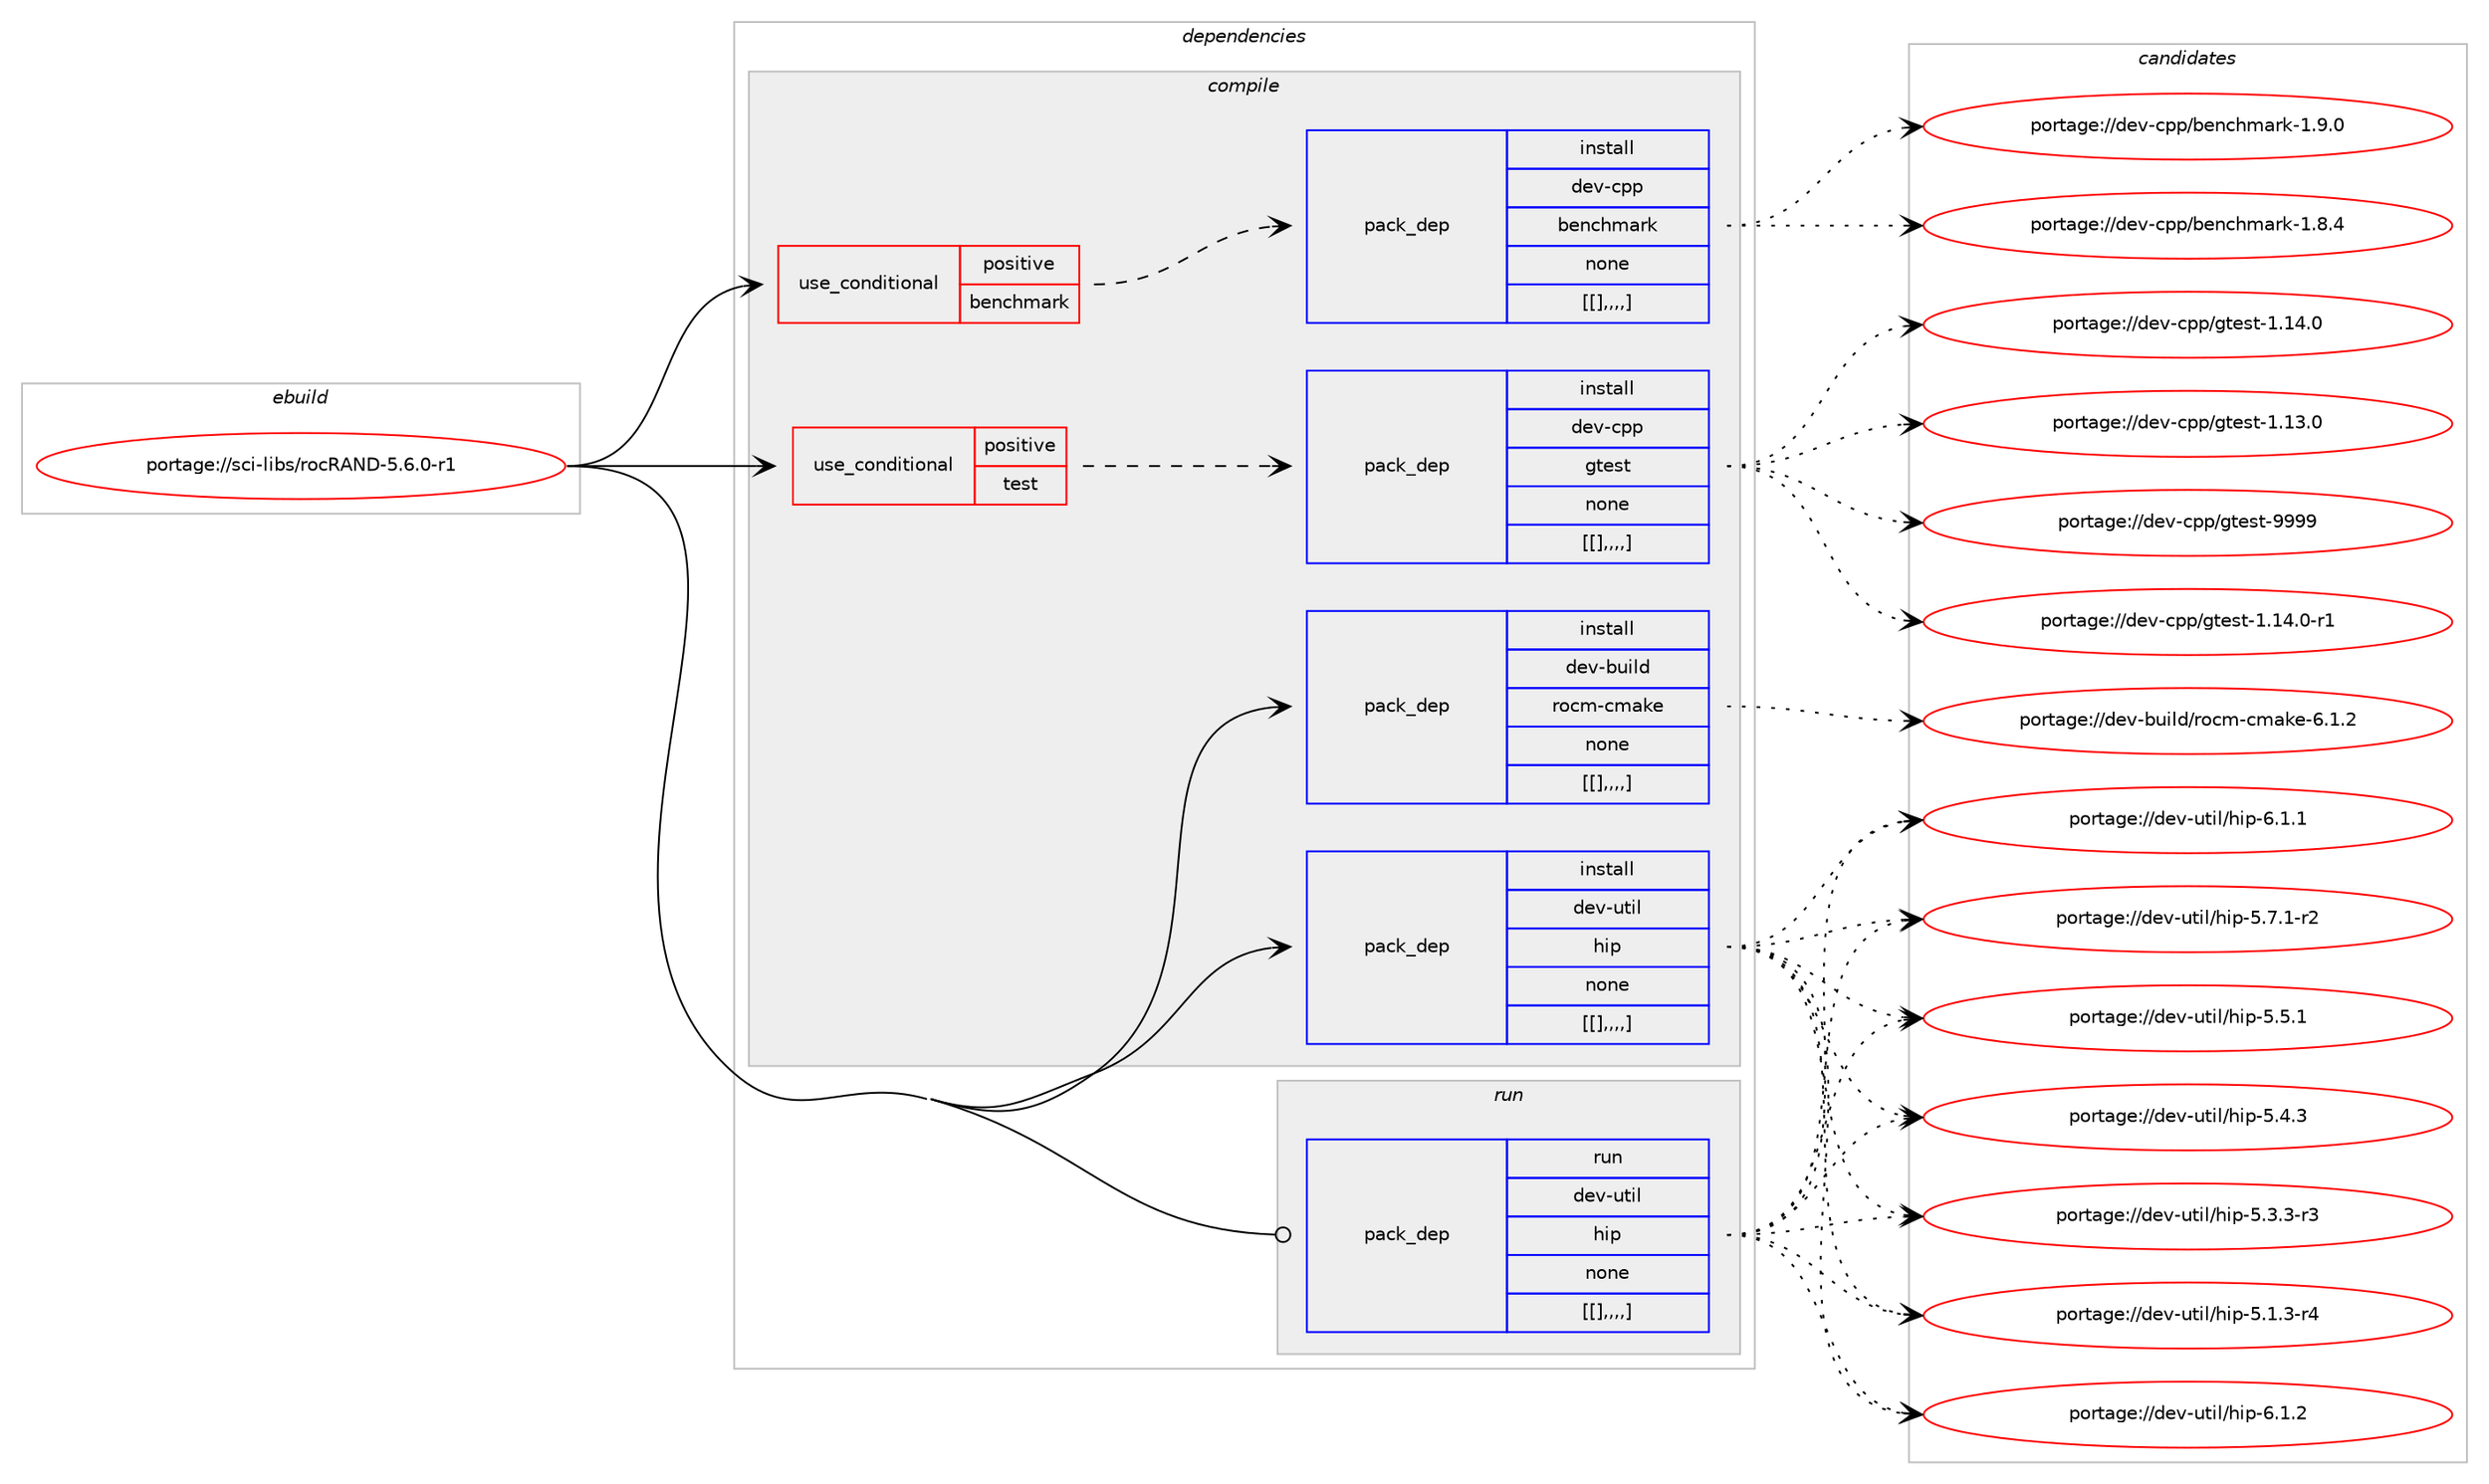 digraph prolog {

# *************
# Graph options
# *************

newrank=true;
concentrate=true;
compound=true;
graph [rankdir=LR,fontname=Helvetica,fontsize=10,ranksep=1.5];#, ranksep=2.5, nodesep=0.2];
edge  [arrowhead=vee];
node  [fontname=Helvetica,fontsize=10];

# **********
# The ebuild
# **********

subgraph cluster_leftcol {
color=gray;
label=<<i>ebuild</i>>;
id [label="portage://sci-libs/rocRAND-5.6.0-r1", color=red, width=4, href="../sci-libs/rocRAND-5.6.0-r1.svg"];
}

# ****************
# The dependencies
# ****************

subgraph cluster_midcol {
color=gray;
label=<<i>dependencies</i>>;
subgraph cluster_compile {
fillcolor="#eeeeee";
style=filled;
label=<<i>compile</i>>;
subgraph cond111346 {
dependency421458 [label=<<TABLE BORDER="0" CELLBORDER="1" CELLSPACING="0" CELLPADDING="4"><TR><TD ROWSPAN="3" CELLPADDING="10">use_conditional</TD></TR><TR><TD>positive</TD></TR><TR><TD>benchmark</TD></TR></TABLE>>, shape=none, color=red];
subgraph pack307102 {
dependency421459 [label=<<TABLE BORDER="0" CELLBORDER="1" CELLSPACING="0" CELLPADDING="4" WIDTH="220"><TR><TD ROWSPAN="6" CELLPADDING="30">pack_dep</TD></TR><TR><TD WIDTH="110">install</TD></TR><TR><TD>dev-cpp</TD></TR><TR><TD>benchmark</TD></TR><TR><TD>none</TD></TR><TR><TD>[[],,,,]</TD></TR></TABLE>>, shape=none, color=blue];
}
dependency421458:e -> dependency421459:w [weight=20,style="dashed",arrowhead="vee"];
}
id:e -> dependency421458:w [weight=20,style="solid",arrowhead="vee"];
subgraph cond111347 {
dependency421460 [label=<<TABLE BORDER="0" CELLBORDER="1" CELLSPACING="0" CELLPADDING="4"><TR><TD ROWSPAN="3" CELLPADDING="10">use_conditional</TD></TR><TR><TD>positive</TD></TR><TR><TD>test</TD></TR></TABLE>>, shape=none, color=red];
subgraph pack307103 {
dependency421461 [label=<<TABLE BORDER="0" CELLBORDER="1" CELLSPACING="0" CELLPADDING="4" WIDTH="220"><TR><TD ROWSPAN="6" CELLPADDING="30">pack_dep</TD></TR><TR><TD WIDTH="110">install</TD></TR><TR><TD>dev-cpp</TD></TR><TR><TD>gtest</TD></TR><TR><TD>none</TD></TR><TR><TD>[[],,,,]</TD></TR></TABLE>>, shape=none, color=blue];
}
dependency421460:e -> dependency421461:w [weight=20,style="dashed",arrowhead="vee"];
}
id:e -> dependency421460:w [weight=20,style="solid",arrowhead="vee"];
subgraph pack307104 {
dependency421462 [label=<<TABLE BORDER="0" CELLBORDER="1" CELLSPACING="0" CELLPADDING="4" WIDTH="220"><TR><TD ROWSPAN="6" CELLPADDING="30">pack_dep</TD></TR><TR><TD WIDTH="110">install</TD></TR><TR><TD>dev-build</TD></TR><TR><TD>rocm-cmake</TD></TR><TR><TD>none</TD></TR><TR><TD>[[],,,,]</TD></TR></TABLE>>, shape=none, color=blue];
}
id:e -> dependency421462:w [weight=20,style="solid",arrowhead="vee"];
subgraph pack307105 {
dependency421463 [label=<<TABLE BORDER="0" CELLBORDER="1" CELLSPACING="0" CELLPADDING="4" WIDTH="220"><TR><TD ROWSPAN="6" CELLPADDING="30">pack_dep</TD></TR><TR><TD WIDTH="110">install</TD></TR><TR><TD>dev-util</TD></TR><TR><TD>hip</TD></TR><TR><TD>none</TD></TR><TR><TD>[[],,,,]</TD></TR></TABLE>>, shape=none, color=blue];
}
id:e -> dependency421463:w [weight=20,style="solid",arrowhead="vee"];
}
subgraph cluster_compileandrun {
fillcolor="#eeeeee";
style=filled;
label=<<i>compile and run</i>>;
}
subgraph cluster_run {
fillcolor="#eeeeee";
style=filled;
label=<<i>run</i>>;
subgraph pack307106 {
dependency421464 [label=<<TABLE BORDER="0" CELLBORDER="1" CELLSPACING="0" CELLPADDING="4" WIDTH="220"><TR><TD ROWSPAN="6" CELLPADDING="30">pack_dep</TD></TR><TR><TD WIDTH="110">run</TD></TR><TR><TD>dev-util</TD></TR><TR><TD>hip</TD></TR><TR><TD>none</TD></TR><TR><TD>[[],,,,]</TD></TR></TABLE>>, shape=none, color=blue];
}
id:e -> dependency421464:w [weight=20,style="solid",arrowhead="odot"];
}
}

# **************
# The candidates
# **************

subgraph cluster_choices {
rank=same;
color=gray;
label=<<i>candidates</i>>;

subgraph choice307102 {
color=black;
nodesep=1;
choice100101118459911211247981011109910410997114107454946574648 [label="portage://dev-cpp/benchmark-1.9.0", color=red, width=4,href="../dev-cpp/benchmark-1.9.0.svg"];
choice100101118459911211247981011109910410997114107454946564652 [label="portage://dev-cpp/benchmark-1.8.4", color=red, width=4,href="../dev-cpp/benchmark-1.8.4.svg"];
dependency421459:e -> choice100101118459911211247981011109910410997114107454946574648:w [style=dotted,weight="100"];
dependency421459:e -> choice100101118459911211247981011109910410997114107454946564652:w [style=dotted,weight="100"];
}
subgraph choice307103 {
color=black;
nodesep=1;
choice1001011184599112112471031161011151164557575757 [label="portage://dev-cpp/gtest-9999", color=red, width=4,href="../dev-cpp/gtest-9999.svg"];
choice100101118459911211247103116101115116454946495246484511449 [label="portage://dev-cpp/gtest-1.14.0-r1", color=red, width=4,href="../dev-cpp/gtest-1.14.0-r1.svg"];
choice10010111845991121124710311610111511645494649524648 [label="portage://dev-cpp/gtest-1.14.0", color=red, width=4,href="../dev-cpp/gtest-1.14.0.svg"];
choice10010111845991121124710311610111511645494649514648 [label="portage://dev-cpp/gtest-1.13.0", color=red, width=4,href="../dev-cpp/gtest-1.13.0.svg"];
dependency421461:e -> choice1001011184599112112471031161011151164557575757:w [style=dotted,weight="100"];
dependency421461:e -> choice100101118459911211247103116101115116454946495246484511449:w [style=dotted,weight="100"];
dependency421461:e -> choice10010111845991121124710311610111511645494649524648:w [style=dotted,weight="100"];
dependency421461:e -> choice10010111845991121124710311610111511645494649514648:w [style=dotted,weight="100"];
}
subgraph choice307104 {
color=black;
nodesep=1;
choice10010111845981171051081004711411199109459910997107101455446494650 [label="portage://dev-build/rocm-cmake-6.1.2", color=red, width=4,href="../dev-build/rocm-cmake-6.1.2.svg"];
dependency421462:e -> choice10010111845981171051081004711411199109459910997107101455446494650:w [style=dotted,weight="100"];
}
subgraph choice307105 {
color=black;
nodesep=1;
choice1001011184511711610510847104105112455446494650 [label="portage://dev-util/hip-6.1.2", color=red, width=4,href="../dev-util/hip-6.1.2.svg"];
choice1001011184511711610510847104105112455446494649 [label="portage://dev-util/hip-6.1.1", color=red, width=4,href="../dev-util/hip-6.1.1.svg"];
choice10010111845117116105108471041051124553465546494511450 [label="portage://dev-util/hip-5.7.1-r2", color=red, width=4,href="../dev-util/hip-5.7.1-r2.svg"];
choice1001011184511711610510847104105112455346534649 [label="portage://dev-util/hip-5.5.1", color=red, width=4,href="../dev-util/hip-5.5.1.svg"];
choice1001011184511711610510847104105112455346524651 [label="portage://dev-util/hip-5.4.3", color=red, width=4,href="../dev-util/hip-5.4.3.svg"];
choice10010111845117116105108471041051124553465146514511451 [label="portage://dev-util/hip-5.3.3-r3", color=red, width=4,href="../dev-util/hip-5.3.3-r3.svg"];
choice10010111845117116105108471041051124553464946514511452 [label="portage://dev-util/hip-5.1.3-r4", color=red, width=4,href="../dev-util/hip-5.1.3-r4.svg"];
dependency421463:e -> choice1001011184511711610510847104105112455446494650:w [style=dotted,weight="100"];
dependency421463:e -> choice1001011184511711610510847104105112455446494649:w [style=dotted,weight="100"];
dependency421463:e -> choice10010111845117116105108471041051124553465546494511450:w [style=dotted,weight="100"];
dependency421463:e -> choice1001011184511711610510847104105112455346534649:w [style=dotted,weight="100"];
dependency421463:e -> choice1001011184511711610510847104105112455346524651:w [style=dotted,weight="100"];
dependency421463:e -> choice10010111845117116105108471041051124553465146514511451:w [style=dotted,weight="100"];
dependency421463:e -> choice10010111845117116105108471041051124553464946514511452:w [style=dotted,weight="100"];
}
subgraph choice307106 {
color=black;
nodesep=1;
choice1001011184511711610510847104105112455446494650 [label="portage://dev-util/hip-6.1.2", color=red, width=4,href="../dev-util/hip-6.1.2.svg"];
choice1001011184511711610510847104105112455446494649 [label="portage://dev-util/hip-6.1.1", color=red, width=4,href="../dev-util/hip-6.1.1.svg"];
choice10010111845117116105108471041051124553465546494511450 [label="portage://dev-util/hip-5.7.1-r2", color=red, width=4,href="../dev-util/hip-5.7.1-r2.svg"];
choice1001011184511711610510847104105112455346534649 [label="portage://dev-util/hip-5.5.1", color=red, width=4,href="../dev-util/hip-5.5.1.svg"];
choice1001011184511711610510847104105112455346524651 [label="portage://dev-util/hip-5.4.3", color=red, width=4,href="../dev-util/hip-5.4.3.svg"];
choice10010111845117116105108471041051124553465146514511451 [label="portage://dev-util/hip-5.3.3-r3", color=red, width=4,href="../dev-util/hip-5.3.3-r3.svg"];
choice10010111845117116105108471041051124553464946514511452 [label="portage://dev-util/hip-5.1.3-r4", color=red, width=4,href="../dev-util/hip-5.1.3-r4.svg"];
dependency421464:e -> choice1001011184511711610510847104105112455446494650:w [style=dotted,weight="100"];
dependency421464:e -> choice1001011184511711610510847104105112455446494649:w [style=dotted,weight="100"];
dependency421464:e -> choice10010111845117116105108471041051124553465546494511450:w [style=dotted,weight="100"];
dependency421464:e -> choice1001011184511711610510847104105112455346534649:w [style=dotted,weight="100"];
dependency421464:e -> choice1001011184511711610510847104105112455346524651:w [style=dotted,weight="100"];
dependency421464:e -> choice10010111845117116105108471041051124553465146514511451:w [style=dotted,weight="100"];
dependency421464:e -> choice10010111845117116105108471041051124553464946514511452:w [style=dotted,weight="100"];
}
}

}

